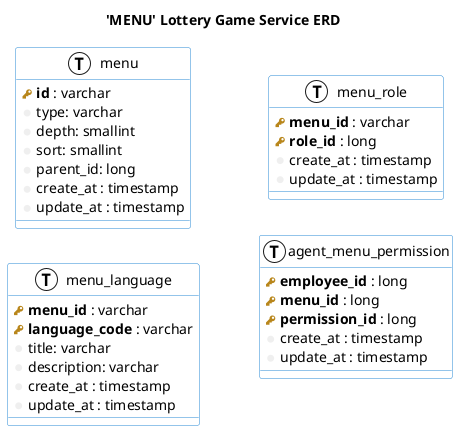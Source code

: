 @startuml
!define primary_key(x) <b><color:#b8861b><&key></color> x</b>
!define foreign_key(x) <color:#aaaaaa><&key></color> x
!define column(x) <color:#efefef><&media-record></color> x
!define table(x) entity x << (T, white) >>

left to right direction
skinparam roundcorner 5
skinparam shadowing false
skinparam handwritten false
skinparam class {
    BackgroundColor white
    ArrowColor #2688d4
    BorderColor #2688d4
}

title 'MENU' Lottery Game Service ERD


table( menu ) {
    primary_key( id ) : varchar
    column( type ): varchar
    column( depth ): smallint
    column( sort ): smallint
    column( parent_id ): long
    column( create_at ) : timestamp
    column( update_at ) : timestamp
}

table( menu_language ) {
    primary_key( menu_id ) : varchar
    primary_key( language_code ) : varchar
    column( title ): varchar
    column( description ): varchar
    column( create_at ) : timestamp
    column( update_at ) : timestamp
}

table( menu_role ) {
    primary_key( menu_id ) : varchar
    primary_key( role_id ) : long
    column( create_at ) : timestamp
    column( update_at ) : timestamp
}

table( agent_menu_permission ) {
    primary_key( employee_id ) : long
    primary_key( menu_id ) : long
    primary_key( permission_id ) : long
    column( create_at ) : timestamp
    column( update_at ) : timestamp
}


@enduml
